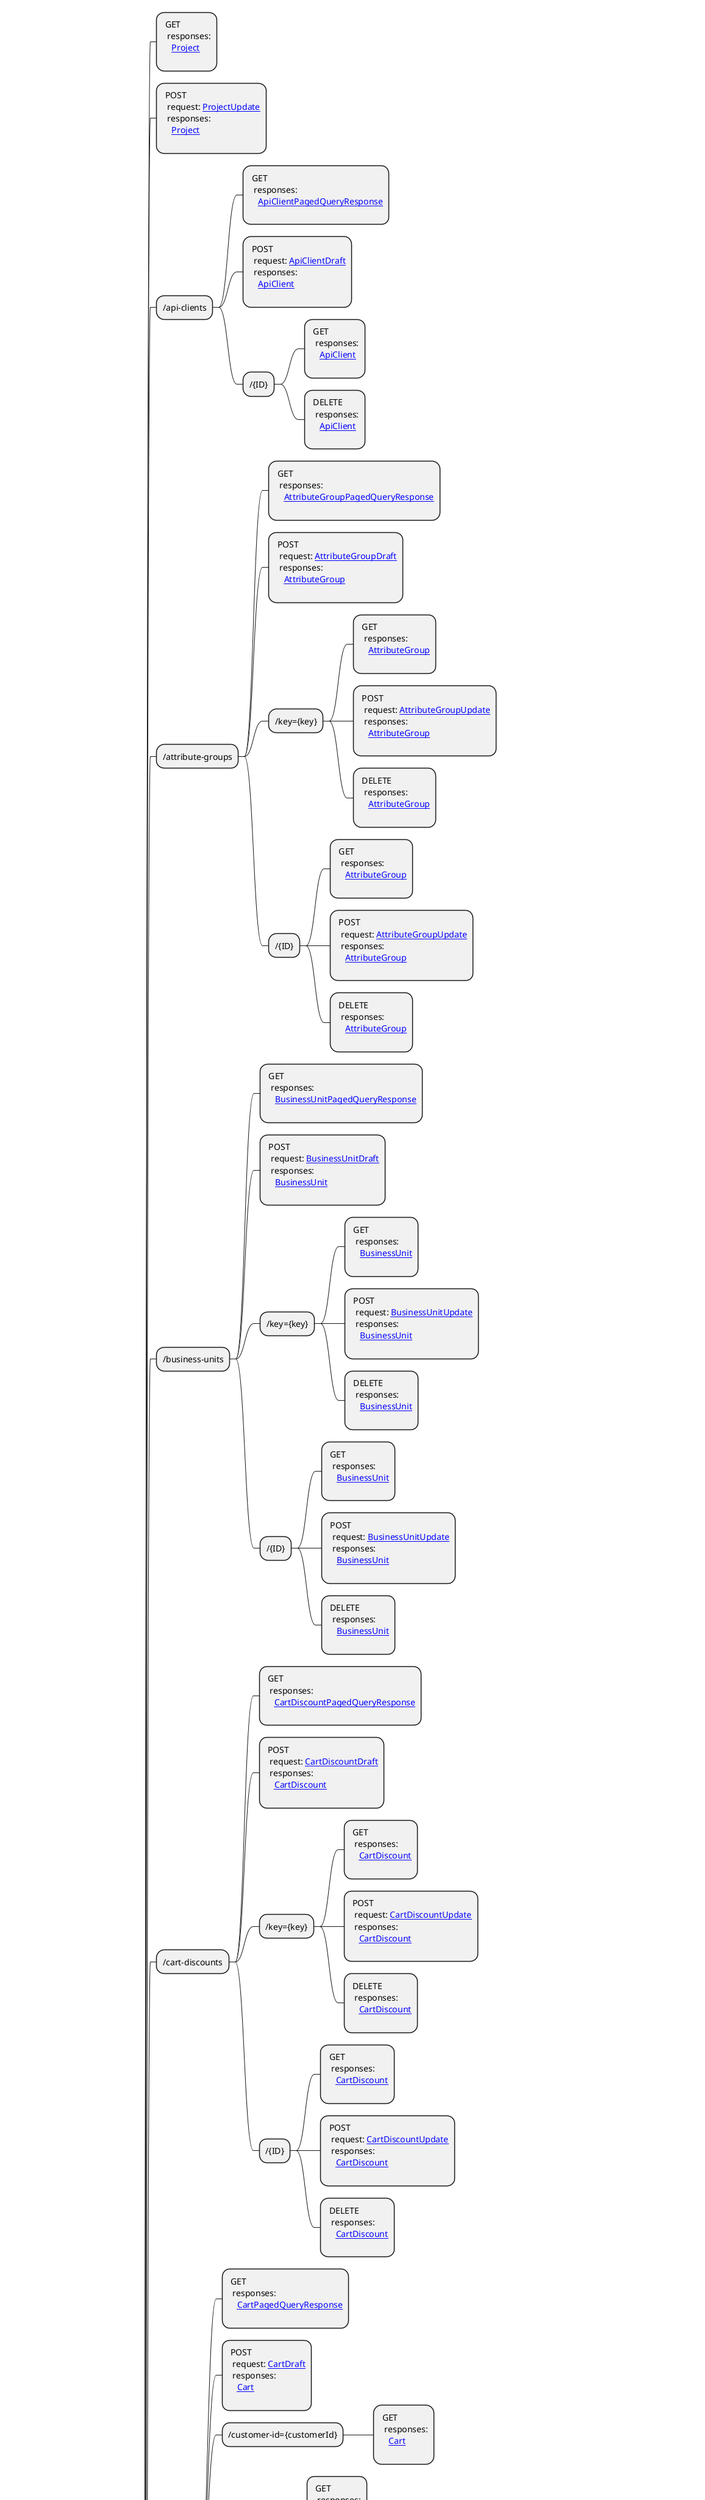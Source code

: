 @startmindmap

* Api
** /{projectKey}
***: GET
  responses:
    [[Project.svg Project]]
;
***: POST
  request: [[ProjectUpdate.svg ProjectUpdate]]
  responses:
    [[Project.svg Project]]
;
*** /api-clients
****: GET
  responses:
    [[ApiClientPagedQueryResponse.svg ApiClientPagedQueryResponse]]
;
****: POST
  request: [[ApiClientDraft.svg ApiClientDraft]]
  responses:
    [[ApiClient.svg ApiClient]]
;
**** /{ID}
*****: GET
  responses:
    [[ApiClient.svg ApiClient]]
;
*****: DELETE
  responses:
    [[ApiClient.svg ApiClient]]
;

*** /attribute-groups
****: GET
  responses:
    [[AttributeGroupPagedQueryResponse.svg AttributeGroupPagedQueryResponse]]
;
****: POST
  request: [[AttributeGroupDraft.svg AttributeGroupDraft]]
  responses:
    [[AttributeGroup.svg AttributeGroup]]
;
**** /key={key}
*****: GET
  responses:
    [[AttributeGroup.svg AttributeGroup]]
;
*****: POST
  request: [[AttributeGroupUpdate.svg AttributeGroupUpdate]]
  responses:
    [[AttributeGroup.svg AttributeGroup]]
;
*****: DELETE
  responses:
    [[AttributeGroup.svg AttributeGroup]]
;

**** /{ID}
*****: GET
  responses:
    [[AttributeGroup.svg AttributeGroup]]
;
*****: POST
  request: [[AttributeGroupUpdate.svg AttributeGroupUpdate]]
  responses:
    [[AttributeGroup.svg AttributeGroup]]
;
*****: DELETE
  responses:
    [[AttributeGroup.svg AttributeGroup]]
;

*** /business-units
****: GET
  responses:
    [[BusinessUnitPagedQueryResponse.svg BusinessUnitPagedQueryResponse]]
;
****: POST
  request: [[BusinessUnitDraft.svg BusinessUnitDraft]]
  responses:
    [[BusinessUnit.svg BusinessUnit]]
;
**** /key={key}
*****: GET
  responses:
    [[BusinessUnit.svg BusinessUnit]]
;
*****: POST
  request: [[BusinessUnitUpdate.svg BusinessUnitUpdate]]
  responses:
    [[BusinessUnit.svg BusinessUnit]]
;
*****: DELETE
  responses:
    [[BusinessUnit.svg BusinessUnit]]
;

**** /{ID}
*****: GET
  responses:
    [[BusinessUnit.svg BusinessUnit]]
;
*****: POST
  request: [[BusinessUnitUpdate.svg BusinessUnitUpdate]]
  responses:
    [[BusinessUnit.svg BusinessUnit]]
;
*****: DELETE
  responses:
    [[BusinessUnit.svg BusinessUnit]]
;

*** /cart-discounts
****: GET
  responses:
    [[CartDiscountPagedQueryResponse.svg CartDiscountPagedQueryResponse]]
;
****: POST
  request: [[CartDiscountDraft.svg CartDiscountDraft]]
  responses:
    [[CartDiscount.svg CartDiscount]]
;
**** /key={key}
*****: GET
  responses:
    [[CartDiscount.svg CartDiscount]]
;
*****: POST
  request: [[CartDiscountUpdate.svg CartDiscountUpdate]]
  responses:
    [[CartDiscount.svg CartDiscount]]
;
*****: DELETE
  responses:
    [[CartDiscount.svg CartDiscount]]
;

**** /{ID}
*****: GET
  responses:
    [[CartDiscount.svg CartDiscount]]
;
*****: POST
  request: [[CartDiscountUpdate.svg CartDiscountUpdate]]
  responses:
    [[CartDiscount.svg CartDiscount]]
;
*****: DELETE
  responses:
    [[CartDiscount.svg CartDiscount]]
;

*** /carts
****: GET
  responses:
    [[CartPagedQueryResponse.svg CartPagedQueryResponse]]
;
****: POST
  request: [[CartDraft.svg CartDraft]]
  responses:
    [[Cart.svg Cart]]
;
**** /customer-id={customerId}
*****: GET
  responses:
    [[Cart.svg Cart]]
;

**** /key={key}
*****: GET
  responses:
    [[Cart.svg Cart]]
;
*****: POST
  request: [[CartUpdate.svg CartUpdate]]
  responses:
    [[Cart.svg Cart]]
;
*****: DELETE
  responses:
    [[Cart.svg Cart]]
;

**** /replicate
*****: POST
  request: [[ReplicaCartDraft.svg ReplicaCartDraft]]
  responses:
    [[Cart.svg Cart]]
;

**** /{ID}
*****: GET
  responses:
    [[Cart.svg Cart]]
;
*****: POST
  request: [[CartUpdate.svg CartUpdate]]
  responses:
    [[Cart.svg Cart]]
;
*****: DELETE
  responses:
    [[Cart.svg Cart]]
;

*** /categories
****: GET
  responses:
    [[CategoryPagedQueryResponse.svg CategoryPagedQueryResponse]]
;
****: POST
  request: [[CategoryDraft.svg CategoryDraft]]
  responses:
    [[Category.svg Category]]
;
**** /key={key}
*****: GET
  responses:
    [[Category.svg Category]]
;
*****: POST
  request: [[CategoryUpdate.svg CategoryUpdate]]
  responses:
    [[Category.svg Category]]
;
*****: DELETE
  responses:
    [[Category.svg Category]]
;

**** /{ID}
*****: GET
  responses:
    [[Category.svg Category]]
;
*****: POST
  request: [[CategoryUpdate.svg CategoryUpdate]]
  responses:
    [[Category.svg Category]]
;
*****: DELETE
  responses:
    [[Category.svg Category]]
;

*** /channels
****: GET
  responses:
    [[ChannelPagedQueryResponse.svg ChannelPagedQueryResponse]]
;
****: POST
  request: [[ChannelDraft.svg ChannelDraft]]
  responses:
    [[Channel.svg Channel]]
;
**** /{ID}
*****: GET
  responses:
    [[Channel.svg Channel]]
;
*****: POST
  request: [[ChannelUpdate.svg ChannelUpdate]]
  responses:
    [[Channel.svg Channel]]
;
*****: DELETE
  responses:
    [[Channel.svg Channel]]
;

*** /custom-objects
****: GET
  responses:
    [[CustomObjectPagedQueryResponse.svg CustomObjectPagedQueryResponse]]
;
****: POST
  request: [[CustomObjectDraft.svg CustomObjectDraft]]
  responses:
    [[CustomObject.svg CustomObject]]
;
**** /{container}
*****: GET
  responses:
    [[CustomObjectPagedQueryResponse.svg CustomObjectPagedQueryResponse]]
;

**** /{container}/{key}
*****: GET
  responses:
    [[CustomObject.svg CustomObject]]
;
*****: DELETE
  responses:
    [[CustomObject.svg CustomObject]]
;

*** /customer-groups
****: GET
  responses:
    [[CustomerGroupPagedQueryResponse.svg CustomerGroupPagedQueryResponse]]
;
****: POST
  request: [[CustomerGroupDraft.svg CustomerGroupDraft]]
  responses:
    [[CustomerGroup.svg CustomerGroup]]
;
**** /key={key}
*****: GET
  responses:
    [[CustomerGroup.svg CustomerGroup]]
;
*****: POST
  request: [[CustomerGroupUpdate.svg CustomerGroupUpdate]]
  responses:
    [[CustomerGroup.svg CustomerGroup]]
;
*****: DELETE
  responses:
    [[CustomerGroup.svg CustomerGroup]]
;

**** /{ID}
*****: GET
  responses:
    [[CustomerGroup.svg CustomerGroup]]
;
*****: POST
  request: [[CustomerGroupUpdate.svg CustomerGroupUpdate]]
  responses:
    [[CustomerGroup.svg CustomerGroup]]
;
*****: DELETE
  responses:
    [[CustomerGroup.svg CustomerGroup]]
;

*** /customers
****: GET
  responses:
    [[CustomerPagedQueryResponse.svg CustomerPagedQueryResponse]]
;
****: POST
  request: [[CustomerDraft.svg CustomerDraft]]
  responses:
    [[CustomerSignInResult.svg CustomerSignInResult]]
;
**** /email-token
*****: POST
  request: [[CustomerCreateEmailToken.svg CustomerCreateEmailToken]]
  responses:
    [[CustomerToken.svg CustomerToken]]
;

**** /email-token={emailToken}
*****: GET
  responses:
    [[Customer.svg Customer]]
;

**** /email/confirm
*****: POST
  request: [[CustomerEmailVerify.svg CustomerEmailVerify]]
  responses:
    [[Customer.svg Customer]]
;

**** /key={key}
*****: GET
  responses:
    [[Customer.svg Customer]]
;
*****: POST
  request: [[CustomerUpdate.svg CustomerUpdate]]
  responses:
    [[Customer.svg Customer]]
;
*****: DELETE
  responses:
    [[Customer.svg Customer]]
;

**** /password
*****: POST
  request: [[CustomerChangePassword.svg CustomerChangePassword]]
  responses:
    [[Customer.svg Customer]]
;

**** /password-token
*****: POST
  request: [[CustomerCreatePasswordResetToken.svg CustomerCreatePasswordResetToken]]
  responses:
    [[CustomerToken.svg CustomerToken]]
;

**** /password-token={passwordToken}
*****: GET
  responses:
    [[Customer.svg Customer]]
;

**** /password/reset
*****: POST
  request: [[CustomerResetPassword.svg CustomerResetPassword]]
  responses:
    [[Customer.svg Customer]]
;

**** /{ID}
*****: GET
  responses:
    [[Customer.svg Customer]]
;
*****: POST
  request: [[CustomerUpdate.svg CustomerUpdate]]
  responses:
    [[Customer.svg Customer]]
;
*****: DELETE
  responses:
    [[Customer.svg Customer]]
;

*** /discount-codes
****: GET
  responses:
    [[DiscountCodePagedQueryResponse.svg DiscountCodePagedQueryResponse]]
;
****: POST
  request: [[DiscountCodeDraft.svg DiscountCodeDraft]]
  responses:
    [[DiscountCode.svg DiscountCode]]
;
**** /{ID}
*****: GET
  responses:
    [[DiscountCode.svg DiscountCode]]
;
*****: POST
  request: [[DiscountCodeUpdate.svg DiscountCodeUpdate]]
  responses:
    [[DiscountCode.svg DiscountCode]]
;
*****: DELETE
  responses:
    [[DiscountCode.svg DiscountCode]]
;

*** /extensions
****: GET
  responses:
    [[ExtensionPagedQueryResponse.svg ExtensionPagedQueryResponse]]
;
****: POST
  request: [[ExtensionDraft.svg ExtensionDraft]]
  responses:
    [[Extension.svg Extension]]
;
**** /key={key}
*****: GET
  responses:
    [[Extension.svg Extension]]
;
*****: POST
  request: [[ExtensionUpdate.svg ExtensionUpdate]]
  responses:
    [[Extension.svg Extension]]
;
*****: DELETE
  responses:
    [[Extension.svg Extension]]
;

**** /{ID}
*****: GET
  responses:
    [[Extension.svg Extension]]
;
*****: POST
  request: [[ExtensionUpdate.svg ExtensionUpdate]]
  responses:
    [[Extension.svg Extension]]
;
*****: DELETE
  responses:
    [[Extension.svg Extension]]
;

*** /graphql
****: POST
  request: [[GraphQLRequest.svg GraphQLRequest]]
  responses:
    [[GraphQLResponse.svg GraphQLResponse]]
;

*** /in-business-unit/key={businessUnitKey}

**** /me

***** /customers
******: POST
  request: [[MyBusinessUnitAssociateDraft.svg MyBusinessUnitAssociateDraft]]
  responses:
    [[CustomerSignInResult.svg CustomerSignInResult]]
;

*** /in-store/key={storeKey}

**** /carts
*****: GET
  responses:
    [[CartPagedQueryResponse.svg CartPagedQueryResponse]]
;
*****: POST
  request: [[CartDraft.svg CartDraft]]
  responses:
    [[Cart.svg Cart]]
;
***** /customer-id={customerId}
******: GET
  responses:
    [[Cart.svg Cart]]
;

***** /key={key}
******: GET
  responses:
    [[Cart.svg Cart]]
;
******: POST
  request: [[CartUpdate.svg CartUpdate]]
  responses:
    [[Cart.svg Cart]]
;
******: DELETE
  responses:
    [[Cart.svg Cart]]
;

***** /replicate
******: POST
  request: [[ReplicaCartDraft.svg ReplicaCartDraft]]
  responses:
    [[Cart.svg Cart]]
;

***** /{ID}
******: GET
  responses:
    [[Cart.svg Cart]]
;
******: POST
  request: [[CartUpdate.svg CartUpdate]]
  responses:
    [[Cart.svg Cart]]
;
******: DELETE
  responses:
    [[Cart.svg Cart]]
;

**** /customers
*****: GET
  responses:
    [[CustomerPagedQueryResponse.svg CustomerPagedQueryResponse]]
;
*****: POST
  request: [[CustomerDraft.svg CustomerDraft]]
  responses:
    [[CustomerSignInResult.svg CustomerSignInResult]]
;
***** /email-token
******: POST
  request: [[CustomerCreateEmailToken.svg CustomerCreateEmailToken]]
  responses:
    [[CustomerToken.svg CustomerToken]]
;

***** /email-token={emailToken}
******: GET
  responses:
    [[Customer.svg Customer]]
;

***** /email/confirm
******: POST
  request: [[CustomerEmailVerify.svg CustomerEmailVerify]]
  responses:
    [[Customer.svg Customer]]
;

***** /key={key}
******: GET
  responses:
    [[Customer.svg Customer]]
;
******: POST
  request: [[CustomerUpdate.svg CustomerUpdate]]
  responses:
    [[Customer.svg Customer]]
;
******: DELETE
  responses:
    [[Customer.svg Customer]]
;

***** /password
******: POST
  request: [[CustomerChangePassword.svg CustomerChangePassword]]
  responses:
    [[Customer.svg Customer]]
;

***** /password-token
******: POST
  request: [[CustomerCreatePasswordResetToken.svg CustomerCreatePasswordResetToken]]
  responses:
    [[CustomerToken.svg CustomerToken]]
;

***** /password-token={passwordToken}
******: GET
  responses:
    [[Customer.svg Customer]]
;

***** /password/reset
******: POST
  request: [[CustomerResetPassword.svg CustomerResetPassword]]
  responses:
    [[Customer.svg Customer]]
;

***** /{ID}
******: GET
  responses:
    [[Customer.svg Customer]]
;
******: POST
  request: [[CustomerUpdate.svg CustomerUpdate]]
  responses:
    [[Customer.svg Customer]]
;
******: DELETE
  responses:
    [[Customer.svg Customer]]
;

**** /login
*****: POST
  request: [[CustomerSignin.svg CustomerSignin]]
  responses:
    [[CustomerSignInResult.svg CustomerSignInResult]]
;

**** /me
*****: GET
  responses:
    [[Customer.svg Customer]]
;
*****: POST
  request: [[MyCustomerUpdate.svg MyCustomerUpdate]]
  responses:
    [[Customer.svg Customer]]
;
*****: DELETE
  responses:
    [[Customer.svg Customer]]
;
***** /active-cart
******: GET
  responses:
    [[Cart.svg Cart]]
;

***** /carts
******: GET
  responses:
    [[CartPagedQueryResponse.svg CartPagedQueryResponse]]
;
******: POST
  request: [[MyCartDraft.svg MyCartDraft]]
  responses:
    [[Cart.svg Cart]]
;
****** /{ID}
*******: GET
  responses:
    [[Cart.svg Cart]]
;
*******: POST
  request: [[MyCartUpdate.svg MyCartUpdate]]
  responses:
    [[Cart.svg Cart]]
;
*******: DELETE
  responses:
    [[Cart.svg Cart]]
;

***** /email/confirm
******: POST
  request: [[MyCustomerEmailVerify.svg MyCustomerEmailVerify]]
  responses:
    [[Customer.svg Customer]]
;

***** /login
******: POST
  request: [[MyCustomerSignin.svg MyCustomerSignin]]
  responses:
    [[CustomerSignInResult.svg CustomerSignInResult]]
;

***** /orders
******: GET
  responses:
    [[OrderPagedQueryResponse.svg OrderPagedQueryResponse]]
;
******: POST
  request: [[MyOrderFromCartDraft.svg MyOrderFromCartDraft]]
  responses:
    [[Order.svg Order]]
;
****** /{ID}
*******: GET
  responses:
    [[Order.svg Order]]
;

***** /password
******: POST
  request: [[MyCustomerChangePassword.svg MyCustomerChangePassword]]
  responses:
    [[Customer.svg Customer]]
;
****** /reset
*******: POST
  request: [[MyCustomerResetPassword.svg MyCustomerResetPassword]]
  responses:
    [[Customer.svg Customer]]
;

***** /shopping-lists
******: GET
  responses:
    [[ShoppingListPagedQueryResponse.svg ShoppingListPagedQueryResponse]]
;
******: POST
  request: [[MyShoppingListDraft.svg MyShoppingListDraft]]
  responses:
    [[ShoppingList.svg ShoppingList]]
;
****** /key={key}
*******: GET
  responses:
    [[ShoppingList.svg ShoppingList]]
;
*******: POST
  request: [[MyShoppingListUpdate.svg MyShoppingListUpdate]]
  responses:
    [[ShoppingList.svg ShoppingList]]
;
*******: DELETE
  responses:
    [[ShoppingList.svg ShoppingList]]
;

****** /{ID}
*******: GET
  responses:
    [[ShoppingList.svg ShoppingList]]
;
*******: POST
  request: [[MyShoppingListUpdate.svg MyShoppingListUpdate]]
  responses:
    [[ShoppingList.svg ShoppingList]]
;
*******: DELETE
  responses:
    [[ShoppingList.svg ShoppingList]]
;

***** /signup
******: POST
  request: [[MyCustomerDraft.svg MyCustomerDraft]]
  responses:
    [[CustomerSignInResult.svg CustomerSignInResult]]
;

**** /orders
*****: GET
  responses:
    [[OrderPagedQueryResponse.svg OrderPagedQueryResponse]]
;
*****: POST
  request: [[OrderFromCartDraft.svg OrderFromCartDraft]]
  responses:
    [[Order.svg Order]]
;
***** /order-number={orderNumber}
******: GET
  responses:
    [[Order.svg Order]]
;
******: POST
  request: [[OrderUpdate.svg OrderUpdate]]
  responses:
    [[Order.svg Order]]
;
******: DELETE
  responses:
    [[Order.svg Order]]
;

***** /{ID}
******: GET
  responses:
    [[Order.svg Order]]
;
******: POST
  request: [[OrderUpdate.svg OrderUpdate]]
  responses:
    [[Order.svg Order]]
;
******: DELETE
  responses:
    [[Order.svg Order]]
;

**** /product-projections

***** /key={key}
******: GET
  responses:
    [[ProductProjection.svg ProductProjection]]
;

***** /{ID}
******: GET
  responses:
    [[ProductProjection.svg ProductProjection]]
;

**** /product-selection-assignments
*****: GET
  responses:
    [[ProductsInStorePagedQueryResponse.svg ProductsInStorePagedQueryResponse]]
;

**** /shipping-methods

***** /matching-cart
******: GET
  responses:
    [[ShippingMethodPagedQueryResponse.svg ShippingMethodPagedQueryResponse]]
;

**** /shopping-lists
*****: GET
  responses:
    [[ShoppingListPagedQueryResponse.svg ShoppingListPagedQueryResponse]]
;
*****: POST
  request: [[ShoppingListDraft.svg ShoppingListDraft]]
  responses:
    [[ShoppingList.svg ShoppingList]]
;
***** /key={key}
******: GET
  responses:
    [[ShoppingList.svg ShoppingList]]
;
******: POST
  request: [[ShoppingListUpdate.svg ShoppingListUpdate]]
  responses:
    [[ShoppingList.svg ShoppingList]]
;
******: DELETE
  responses:
    [[ShoppingList.svg ShoppingList]]
;

***** /{ID}
******: GET
  responses:
    [[ShoppingList.svg ShoppingList]]
;
******: POST
  request: [[ShoppingListUpdate.svg ShoppingListUpdate]]
  responses:
    [[ShoppingList.svg ShoppingList]]
;
******: DELETE
  responses:
    [[ShoppingList.svg ShoppingList]]
;

*** /inventory
****: GET
  responses:
    [[InventoryPagedQueryResponse.svg InventoryPagedQueryResponse]]
;
****: POST
  request: [[InventoryEntryDraft.svg InventoryEntryDraft]]
  responses:
    [[InventoryEntry.svg InventoryEntry]]
;
**** /key={key}
*****: GET
  responses:
    [[InventoryEntry.svg InventoryEntry]]
;
*****: POST
  request: [[InventoryEntryUpdate.svg InventoryEntryUpdate]]
  responses:
    [[InventoryEntry.svg InventoryEntry]]
;
*****: DELETE
  responses:
    [[InventoryEntry.svg InventoryEntry]]
;

**** /{ID}
*****: GET
  responses:
    [[InventoryEntry.svg InventoryEntry]]
;
*****: POST
  request: [[InventoryEntryUpdate.svg InventoryEntryUpdate]]
  responses:
    [[InventoryEntry.svg InventoryEntry]]
;
*****: DELETE
  responses:
    [[InventoryEntry.svg InventoryEntry]]
;

*** /login
****: POST
  request: [[CustomerSignin.svg CustomerSignin]]
  responses:
    [[CustomerSignInResult.svg CustomerSignInResult]]
;

*** /me
****: GET
  responses:
    [[Customer.svg Customer]]
;
****: POST
  request: [[MyCustomerUpdate.svg MyCustomerUpdate]]
  responses:
    [[Customer.svg Customer]]
;
****: DELETE
  responses:
    [[Customer.svg Customer]]
;
**** /active-cart
*****: GET
  responses:
    [[Cart.svg Cart]]
;

**** /business-units
*****: GET
  responses:
    [[BusinessUnitPagedQueryResponse.svg BusinessUnitPagedQueryResponse]]
;
*****: POST
  request: [[MyBusinessUnitDraft.svg MyBusinessUnitDraft]]
  responses:
    [[BusinessUnit.svg BusinessUnit]]
;
***** /key={key}
******: GET
  responses:
    [[BusinessUnit.svg BusinessUnit]]
;
******: POST
  request: [[MyBusinessUnitUpdate.svg MyBusinessUnitUpdate]]
  responses:
    [[BusinessUnit.svg BusinessUnit]]
;
******: DELETE
  responses:
    [[BusinessUnit.svg BusinessUnit]]
;

***** /{ID}
******: GET
  responses:
    [[BusinessUnit.svg BusinessUnit]]
;
******: POST
  request: [[MyBusinessUnitUpdate.svg MyBusinessUnitUpdate]]
  responses:
    [[BusinessUnit.svg BusinessUnit]]
;
******: DELETE
  responses:
    [[BusinessUnit.svg BusinessUnit]]
;

**** /carts
*****: GET
  responses:
    [[CartPagedQueryResponse.svg CartPagedQueryResponse]]
;
*****: POST
  request: [[MyCartDraft.svg MyCartDraft]]
  responses:
    [[Cart.svg Cart]]
;
***** /key={key}
******: GET
  responses:
    [[Cart.svg Cart]]
;
******: POST
  request: [[MyCartUpdate.svg MyCartUpdate]]
  responses:
    [[Cart.svg Cart]]
;
******: DELETE
  responses:
    [[Cart.svg Cart]]
;

***** /replicate
******: POST
  request: [[ReplicaMyCartDraft.svg ReplicaMyCartDraft]]
  responses:
    [[Cart.svg Cart]]
;

***** /{ID}
******: GET
  responses:
    [[Cart.svg Cart]]
;
******: POST
  request: [[MyCartUpdate.svg MyCartUpdate]]
  responses:
    [[Cart.svg Cart]]
;
******: DELETE
  responses:
    [[Cart.svg Cart]]
;

**** /email/confirm
*****: POST
  request: [[MyCustomerEmailVerify.svg MyCustomerEmailVerify]]
  responses:
    [[Customer.svg Customer]]
;

**** /login
*****: POST
  request: [[MyCustomerSignin.svg MyCustomerSignin]]
  responses:
    [[CustomerSignInResult.svg CustomerSignInResult]]
;

**** /orders
*****: GET
  responses:
    [[OrderPagedQueryResponse.svg OrderPagedQueryResponse]]
;
*****: POST
  request: [[MyOrderFromCartDraft.svg MyOrderFromCartDraft]]
  responses:
    [[Order.svg Order]]
;
***** /quotes
******: POST
  request: [[MyOrderFromQuoteDraft.svg MyOrderFromQuoteDraft]]
  responses:
    [[Order.svg Order]]
;

***** /{ID}
******: GET
  responses:
    [[Order.svg Order]]
;

**** /password
*****: POST
  request: [[MyCustomerChangePassword.svg MyCustomerChangePassword]]
  responses:
    [[Customer.svg Customer]]
;
***** /reset
******: POST
  request: [[MyCustomerResetPassword.svg MyCustomerResetPassword]]
  responses:
    [[Customer.svg Customer]]
;

**** /payments
*****: GET
  responses:
    [[MyPaymentPagedQueryResponse.svg MyPaymentPagedQueryResponse]]
;
*****: POST
  request: [[MyPaymentDraft.svg MyPaymentDraft]]
  responses:
    [[MyPayment.svg MyPayment]]
;
***** /key={key}
******: GET
  responses:
    [[MyPayment.svg MyPayment]]
;
******: POST
  request: [[MyPaymentUpdate.svg MyPaymentUpdate]]
  responses:
    [[MyPayment.svg MyPayment]]
;
******: DELETE
  responses:
    [[MyPayment.svg MyPayment]]
;

***** /{ID}
******: GET
  responses:
    [[MyPayment.svg MyPayment]]
;
******: POST
  request: [[MyPaymentUpdate.svg MyPaymentUpdate]]
  responses:
    [[MyPayment.svg MyPayment]]
;
******: DELETE
  responses:
    [[MyPayment.svg MyPayment]]
;

**** /quote-requests
*****: GET
  responses:
    [[QuoteRequestPagedQueryResponse.svg QuoteRequestPagedQueryResponse]]
;
*****: POST
  request: [[MyQuoteRequestDraft.svg MyQuoteRequestDraft]]
  responses:
    [[QuoteRequest.svg QuoteRequest]]
;
***** /key={key}
******: POST
  request: [[MyQuoteRequestUpdate.svg MyQuoteRequestUpdate]]
  responses:
    [[QuoteRequest.svg QuoteRequest]]
;
******: DELETE
  responses:
    [[QuoteRequest.svg QuoteRequest]]
;
******: GET
  responses:
    [[QuoteRequest.svg QuoteRequest]]
;

***** /{ID}
******: POST
  request: [[MyQuoteRequestUpdate.svg MyQuoteRequestUpdate]]
  responses:
    [[QuoteRequest.svg QuoteRequest]]
;
******: DELETE
  responses:
    [[QuoteRequest.svg QuoteRequest]]
;
******: GET
  responses:
    [[QuoteRequest.svg QuoteRequest]]
;

**** /quotes
*****: GET
  responses:
    [[QuotePagedQueryResponse.svg QuotePagedQueryResponse]]
;
***** /key={key}
******: GET
  responses:
    [[Quote.svg Quote]]
;
******: POST
  request: [[MyQuoteUpdate.svg MyQuoteUpdate]]
  responses:
    [[Quote.svg Quote]]
;

***** /{ID}
******: GET
  responses:
    [[Quote.svg Quote]]
;
******: POST
  request: [[MyQuoteUpdate.svg MyQuoteUpdate]]
  responses:
    [[Quote.svg Quote]]
;

**** /shopping-lists
*****: GET
  responses:
    [[ShoppingListPagedQueryResponse.svg ShoppingListPagedQueryResponse]]
;
*****: POST
  request: [[MyShoppingListDraft.svg MyShoppingListDraft]]
  responses:
    [[ShoppingList.svg ShoppingList]]
;
***** /key={key}
******: GET
  responses:
    [[ShoppingList.svg ShoppingList]]
;
******: POST
  request: [[MyShoppingListUpdate.svg MyShoppingListUpdate]]
  responses:
    [[ShoppingList.svg ShoppingList]]
;
******: DELETE
  responses:
    [[ShoppingList.svg ShoppingList]]
;

***** /{ID}
******: GET
  responses:
    [[ShoppingList.svg ShoppingList]]
;
******: POST
  request: [[MyShoppingListUpdate.svg MyShoppingListUpdate]]
  responses:
    [[ShoppingList.svg ShoppingList]]
;
******: DELETE
  responses:
    [[ShoppingList.svg ShoppingList]]
;

**** /signup
*****: POST
  request: [[MyCustomerDraft.svg MyCustomerDraft]]
  responses:
    [[CustomerSignInResult.svg CustomerSignInResult]]
;

*** /messages
****: GET
  responses:
    [[MessagePagedQueryResponse.svg MessagePagedQueryResponse]]
;
**** /{ID}
*****: GET
  responses:
    [[Message.svg Message]]
;

*** /orders
****: GET
  responses:
    [[OrderPagedQueryResponse.svg OrderPagedQueryResponse]]
;
****: POST
  request: [[OrderFromCartDraft.svg OrderFromCartDraft]]
  responses:
    [[Order.svg Order]]
;
**** /edits
*****: GET
  responses:
    [[OrderEditPagedQueryResponse.svg OrderEditPagedQueryResponse]]
;
*****: POST
  request: [[OrderEditDraft.svg OrderEditDraft]]
  responses:
    [[OrderEdit.svg OrderEdit]]
;
***** /key={key}
******: GET
  responses:
    [[OrderEdit.svg OrderEdit]]
;
******: POST
  request: [[OrderEditUpdate.svg OrderEditUpdate]]
  responses:
    [[OrderEdit.svg OrderEdit]]
;
******: DELETE
  responses:
    [[OrderEdit.svg OrderEdit]]
;

***** /{ID}
******: GET
  responses:
    [[OrderEdit.svg OrderEdit]]
;
******: POST
  request: [[OrderEditUpdate.svg OrderEditUpdate]]
  responses:
    [[OrderEdit.svg OrderEdit]]
;
******: DELETE
  responses:
    [[OrderEdit.svg OrderEdit]]
;
****** /apply
*******: POST
  request: [[OrderEditApply.svg OrderEditApply]]
  responses:
    [[OrderEdit.svg OrderEdit]]
;

**** /import
*****: POST
  request: [[OrderImportDraft.svg OrderImportDraft]]
  responses:
    [[Order.svg Order]]
;

**** /order-number={orderNumber}
*****: GET
  responses:
    [[Order.svg Order]]
;
*****: POST
  request: [[OrderUpdate.svg OrderUpdate]]
  responses:
    [[Order.svg Order]]
;
*****: DELETE
  responses:
    [[Order.svg Order]]
;

**** /quotes
*****: POST
  request: [[OrderFromQuoteDraft.svg OrderFromQuoteDraft]]
  responses:
    [[Order.svg Order]]
;

**** /search
*****: POST
  request: [[OrderSearchRequest.svg OrderSearchRequest]]
  responses:
    [[OrderPagedSearchResponse.svg OrderPagedSearchResponse]]
;
*****: HEAD
  responses:
    
;

**** /{ID}
*****: GET
  responses:
    [[Order.svg Order]]
;
*****: POST
  request: [[OrderUpdate.svg OrderUpdate]]
  responses:
    [[Order.svg Order]]
;
*****: DELETE
  responses:
    [[Order.svg Order]]
;

*** /payments
****: GET
  responses:
    [[PaymentPagedQueryResponse.svg PaymentPagedQueryResponse]]
;
****: POST
  request: [[PaymentDraft.svg PaymentDraft]]
  responses:
    [[Payment.svg Payment]]
;
**** /key={key}
*****: GET
  responses:
    [[Payment.svg Payment]]
;
*****: POST
  request: [[PaymentUpdate.svg PaymentUpdate]]
  responses:
    [[Payment.svg Payment]]
;
*****: DELETE
  responses:
    [[Payment.svg Payment]]
;

**** /{ID}
*****: GET
  responses:
    [[Payment.svg Payment]]
;
*****: POST
  request: [[PaymentUpdate.svg PaymentUpdate]]
  responses:
    [[Payment.svg Payment]]
;
*****: DELETE
  responses:
    [[Payment.svg Payment]]
;

*** /product-discounts
****: GET
  responses:
    [[ProductDiscountPagedQueryResponse.svg ProductDiscountPagedQueryResponse]]
;
****: POST
  request: [[ProductDiscountDraft.svg ProductDiscountDraft]]
  responses:
    [[ProductDiscount.svg ProductDiscount]]
;
**** /key={key}
*****: GET
  responses:
    [[ProductDiscount.svg ProductDiscount]]
;
*****: POST
  request: [[ProductDiscountUpdate.svg ProductDiscountUpdate]]
  responses:
    [[ProductDiscount.svg ProductDiscount]]
;
*****: DELETE
  responses:
    [[ProductDiscount.svg ProductDiscount]]
;

**** /matching
*****: POST
  request: [[ProductDiscountMatchQuery.svg ProductDiscountMatchQuery]]
  responses:
    [[ProductDiscount.svg ProductDiscount]]
;

**** /{ID}
*****: GET
  responses:
    [[ProductDiscount.svg ProductDiscount]]
;
*****: POST
  request: [[ProductDiscountUpdate.svg ProductDiscountUpdate]]
  responses:
    [[ProductDiscount.svg ProductDiscount]]
;
*****: DELETE
  responses:
    [[ProductDiscount.svg ProductDiscount]]
;

*** /product-projections
****: GET
  responses:
    [[ProductProjectionPagedQueryResponse.svg ProductProjectionPagedQueryResponse]]
;
**** /key={key}
*****: GET
  responses:
    [[ProductProjection.svg ProductProjection]]
;

**** /search
*****: POST
  request: String
  responses:
    [[ProductProjectionPagedSearchResponse.svg ProductProjectionPagedSearchResponse]]
;
*****: GET
  responses:
    [[ProductProjectionPagedSearchResponse.svg ProductProjectionPagedSearchResponse]]
;

**** /suggest
*****: GET
  responses:
    [[SuggestionResult.svg SuggestionResult]]
;

**** /{ID}
*****: GET
  responses:
    [[ProductProjection.svg ProductProjection]]
;

*** /product-selections
****: GET
  responses:
    [[ProductSelectionPagedQueryResponse.svg ProductSelectionPagedQueryResponse]]
;
****: POST
  request: [[ProductSelectionDraft.svg ProductSelectionDraft]]
  responses:
    [[ProductSelection.svg ProductSelection]]
;
**** /key={key}
*****: GET
  responses:
    [[ProductSelection.svg ProductSelection]]
;
*****: POST
  request: [[ProductSelectionUpdate.svg ProductSelectionUpdate]]
  responses:
    [[ProductSelection.svg ProductSelection]]
;
*****: DELETE
  responses:
    [[ProductSelection.svg ProductSelection]]
;
***** /products
******: GET
  responses:
    [[ProductSelectionProductPagedQueryResponse.svg ProductSelectionProductPagedQueryResponse]]
;

**** /{ID}
*****: GET
  responses:
    [[ProductSelection.svg ProductSelection]]
;
*****: POST
  request: [[ProductSelectionUpdate.svg ProductSelectionUpdate]]
  responses:
    [[ProductSelection.svg ProductSelection]]
;
*****: DELETE
  responses:
    [[ProductSelection.svg ProductSelection]]
;
***** /products
******: GET
  responses:
    [[ProductSelectionProductPagedQueryResponse.svg ProductSelectionProductPagedQueryResponse]]
;

*** /product-types
****: GET
  responses:
    [[ProductTypePagedQueryResponse.svg ProductTypePagedQueryResponse]]
;
****: HEAD
  responses:
    
;
****: POST
  request: [[ProductTypeDraft.svg ProductTypeDraft]]
  responses:
    [[ProductType.svg ProductType]]
;
**** /key={key}
*****: GET
  responses:
    [[ProductType.svg ProductType]]
;
*****: HEAD
  responses:
    
;
*****: POST
  request: [[ProductTypeUpdate.svg ProductTypeUpdate]]
  responses:
    [[ProductType.svg ProductType]]
;
*****: DELETE
  responses:
    [[ProductType.svg ProductType]]
;

**** /{ID}
*****: GET
  responses:
    [[ProductType.svg ProductType]]
;
*****: HEAD
  responses:
    
;
*****: POST
  request: [[ProductTypeUpdate.svg ProductTypeUpdate]]
  responses:
    [[ProductType.svg ProductType]]
;
*****: DELETE
  responses:
    [[ProductType.svg ProductType]]
;

*** /products
****: GET
  responses:
    [[ProductPagedQueryResponse.svg ProductPagedQueryResponse]]
;
****: HEAD
  responses:
    
;
****: POST
  request: [[ProductDraft.svg ProductDraft]]
  responses:
    [[Product.svg Product]]
;
**** /key={key}
*****: GET
  responses:
    [[Product.svg Product]]
;
*****: HEAD
  responses:
    
;
*****: POST
  request: [[ProductUpdate.svg ProductUpdate]]
  responses:
    [[Product.svg Product]]
;
*****: DELETE
  responses:
    [[Product.svg Product]]
;
***** /product-selections
******: GET
  responses:
    [[AssignedProductSelectionPagedQueryResponse.svg AssignedProductSelectionPagedQueryResponse]]
;

**** /{ID}
*****: GET
  responses:
    [[Product.svg Product]]
;
*****: HEAD
  responses:
    
;
*****: POST
  request: [[ProductUpdate.svg ProductUpdate]]
  responses:
    [[Product.svg Product]]
;
*****: DELETE
  responses:
    [[Product.svg Product]]
;
***** /images
******: POST
  request: [[File.svg File]]
  responses:
    [[Product.svg Product]]
;

***** /product-selections
******: GET
  responses:
    [[AssignedProductSelectionPagedQueryResponse.svg AssignedProductSelectionPagedQueryResponse]]
;

*** /quote-requests
****: GET
  responses:
    [[QuoteRequestPagedQueryResponse.svg QuoteRequestPagedQueryResponse]]
;
****: POST
  request: [[QuoteRequestDraft.svg QuoteRequestDraft]]
  responses:
    [[QuoteRequest.svg QuoteRequest]]
;
**** /key={key}
*****: GET
  responses:
    [[QuoteRequest.svg QuoteRequest]]
;
*****: POST
  request: [[QuoteRequestUpdate.svg QuoteRequestUpdate]]
  responses:
    [[QuoteRequest.svg QuoteRequest]]
;
*****: DELETE
  responses:
    [[QuoteRequest.svg QuoteRequest]]
;

**** /{ID}
*****: GET
  responses:
    [[QuoteRequest.svg QuoteRequest]]
;
*****: POST
  request: [[QuoteRequestUpdate.svg QuoteRequestUpdate]]
  responses:
    [[QuoteRequest.svg QuoteRequest]]
;
*****: DELETE
  responses:
    [[QuoteRequest.svg QuoteRequest]]
;

*** /quotes
****: GET
  responses:
    [[QuotePagedQueryResponse.svg QuotePagedQueryResponse]]
;
****: POST
  request: [[QuoteDraft.svg QuoteDraft]]
  responses:
    [[Quote.svg Quote]]
;
**** /key={key}
*****: GET
  responses:
    [[Quote.svg Quote]]
;
*****: POST
  request: [[QuoteUpdate.svg QuoteUpdate]]
  responses:
    [[Quote.svg Quote]]
;
*****: DELETE
  responses:
    [[Quote.svg Quote]]
;

**** /{ID}
*****: GET
  responses:
    [[Quote.svg Quote]]
;
*****: POST
  request: [[QuoteUpdate.svg QuoteUpdate]]
  responses:
    [[Quote.svg Quote]]
;
*****: DELETE
  responses:
    [[Quote.svg Quote]]
;

*** /reviews
****: GET
  responses:
    [[ReviewPagedQueryResponse.svg ReviewPagedQueryResponse]]
;
****: POST
  request: [[ReviewDraft.svg ReviewDraft]]
  responses:
    [[Review.svg Review]]
;
**** /key={key}
*****: GET
  responses:
    [[Review.svg Review]]
;
*****: POST
  request: [[ReviewUpdate.svg ReviewUpdate]]
  responses:
    [[Review.svg Review]]
;
*****: DELETE
  responses:
    [[Review.svg Review]]
;

**** /{ID}
*****: GET
  responses:
    [[Review.svg Review]]
;
*****: POST
  request: [[ReviewUpdate.svg ReviewUpdate]]
  responses:
    [[Review.svg Review]]
;
*****: DELETE
  responses:
    [[Review.svg Review]]
;

*** /shipping-methods
****: GET
  responses:
    [[ShippingMethodPagedQueryResponse.svg ShippingMethodPagedQueryResponse]]
;
****: POST
  request: [[ShippingMethodDraft.svg ShippingMethodDraft]]
  responses:
    [[ShippingMethod.svg ShippingMethod]]
;
**** /key={key}
*****: GET
  responses:
    [[ShippingMethod.svg ShippingMethod]]
;
*****: POST
  request: [[ShippingMethodUpdate.svg ShippingMethodUpdate]]
  responses:
    [[ShippingMethod.svg ShippingMethod]]
;
*****: DELETE
  responses:
    [[ShippingMethod.svg ShippingMethod]]
;

**** /matching-cart
*****: GET
  responses:
    [[ShippingMethodPagedQueryResponse.svg ShippingMethodPagedQueryResponse]]
;

**** /matching-cart-location
*****: GET
  responses:
    [[ShippingMethodPagedQueryResponse.svg ShippingMethodPagedQueryResponse]]
;

**** /matching-location
*****: GET
  responses:
    [[ShippingMethodPagedQueryResponse.svg ShippingMethodPagedQueryResponse]]
;

**** /matching-orderedit
*****: GET
  responses:
    [[ShippingMethodPagedQueryResponse.svg ShippingMethodPagedQueryResponse]]
;

**** /{ID}
*****: GET
  responses:
    [[ShippingMethod.svg ShippingMethod]]
;
*****: POST
  request: [[ShippingMethodUpdate.svg ShippingMethodUpdate]]
  responses:
    [[ShippingMethod.svg ShippingMethod]]
;
*****: DELETE
  responses:
    [[ShippingMethod.svg ShippingMethod]]
;

*** /shopping-lists
****: GET
  responses:
    [[ShoppingListPagedQueryResponse.svg ShoppingListPagedQueryResponse]]
;
****: POST
  request: [[ShoppingListDraft.svg ShoppingListDraft]]
  responses:
    [[ShoppingList.svg ShoppingList]]
;
**** /key={key}
*****: GET
  responses:
    [[ShoppingList.svg ShoppingList]]
;
*****: POST
  request: [[ShoppingListUpdate.svg ShoppingListUpdate]]
  responses:
    [[ShoppingList.svg ShoppingList]]
;
*****: DELETE
  responses:
    [[ShoppingList.svg ShoppingList]]
;

**** /{ID}
*****: GET
  responses:
    [[ShoppingList.svg ShoppingList]]
;
*****: POST
  request: [[ShoppingListUpdate.svg ShoppingListUpdate]]
  responses:
    [[ShoppingList.svg ShoppingList]]
;
*****: DELETE
  responses:
    [[ShoppingList.svg ShoppingList]]
;

*** /staged-quotes
****: GET
  responses:
    [[StagedQuotePagedQueryResponse.svg StagedQuotePagedQueryResponse]]
;
****: POST
  request: [[StagedQuoteDraft.svg StagedQuoteDraft]]
  responses:
    [[StagedQuote.svg StagedQuote]]
;
**** /key={key}
*****: GET
  responses:
    [[StagedQuote.svg StagedQuote]]
;
*****: POST
  request: [[StagedQuoteUpdate.svg StagedQuoteUpdate]]
  responses:
    [[StagedQuote.svg StagedQuote]]
;
*****: DELETE
  responses:
    [[StagedQuote.svg StagedQuote]]
;

**** /{ID}
*****: GET
  responses:
    [[StagedQuote.svg StagedQuote]]
;
*****: POST
  request: [[StagedQuoteUpdate.svg StagedQuoteUpdate]]
  responses:
    [[StagedQuote.svg StagedQuote]]
;
*****: DELETE
  responses:
    [[StagedQuote.svg StagedQuote]]
;

*** /standalone-prices
****: GET
  responses:
    [[StandalonePricePagedQueryResponse.svg StandalonePricePagedQueryResponse]]
;
****: POST
  request: [[StandalonePriceDraft.svg StandalonePriceDraft]]
  responses:
    [[StandalonePrice.svg StandalonePrice]]
;
**** /key={key}
*****: GET
  responses:
    [[StandalonePrice.svg StandalonePrice]]
;
*****: POST
  request: [[StandalonePriceUpdate.svg StandalonePriceUpdate]]
  responses:
    [[StandalonePrice.svg StandalonePrice]]
;
*****: DELETE
  responses:
    [[StandalonePrice.svg StandalonePrice]]
;

**** /{ID}
*****: GET
  responses:
    [[StandalonePrice.svg StandalonePrice]]
;
*****: POST
  request: [[StandalonePriceUpdate.svg StandalonePriceUpdate]]
  responses:
    [[StandalonePrice.svg StandalonePrice]]
;
*****: DELETE
  responses:
    [[StandalonePrice.svg StandalonePrice]]
;

*** /states
****: GET
  responses:
    [[StatePagedQueryResponse.svg StatePagedQueryResponse]]
;
****: POST
  request: [[StateDraft.svg StateDraft]]
  responses:
    [[State.svg State]]
;
**** /key={key}
*****: GET
  responses:
    [[State.svg State]]
;
*****: POST
  request: [[StateUpdate.svg StateUpdate]]
  responses:
    [[State.svg State]]
;
*****: DELETE
  responses:
    [[State.svg State]]
;

**** /{ID}
*****: GET
  responses:
    [[State.svg State]]
;
*****: POST
  request: [[StateUpdate.svg StateUpdate]]
  responses:
    [[State.svg State]]
;
*****: DELETE
  responses:
    [[State.svg State]]
;

*** /stores
****: GET
  responses:
    [[StorePagedQueryResponse.svg StorePagedQueryResponse]]
;
****: POST
  request: [[StoreDraft.svg StoreDraft]]
  responses:
    [[Store.svg Store]]
;
**** /key={key}
*****: GET
  responses:
    [[Store.svg Store]]
;
*****: POST
  request: [[StoreUpdate.svg StoreUpdate]]
  responses:
    [[Store.svg Store]]
;
*****: DELETE
  responses:
    [[Store.svg Store]]
;

**** /{ID}
*****: GET
  responses:
    [[Store.svg Store]]
;
*****: POST
  request: [[StoreUpdate.svg StoreUpdate]]
  responses:
    [[Store.svg Store]]
;
*****: DELETE
  responses:
    [[Store.svg Store]]
;

*** /subscriptions
****: GET
  responses:
    [[SubscriptionPagedQueryResponse.svg SubscriptionPagedQueryResponse]]
;
****: POST
  request: [[SubscriptionDraft.svg SubscriptionDraft]]
  responses:
    [[Subscription.svg Subscription]]
;
**** /key={key}
*****: GET
  responses:
    [[Subscription.svg Subscription]]
;
*****: POST
  request: [[SubscriptionUpdate.svg SubscriptionUpdate]]
  responses:
    [[Subscription.svg Subscription]]
;
*****: DELETE
  responses:
    [[Subscription.svg Subscription]]
;

**** /{ID}
*****: GET
  responses:
    [[Subscription.svg Subscription]]
;
*****: POST
  request: [[SubscriptionUpdate.svg SubscriptionUpdate]]
  responses:
    [[Subscription.svg Subscription]]
;
*****: DELETE
  responses:
    [[Subscription.svg Subscription]]
;
***** /health
******: GET
  responses:
    
;

*** /tax-categories
****: GET
  responses:
    [[TaxCategoryPagedQueryResponse.svg TaxCategoryPagedQueryResponse]]
;
****: POST
  request: [[TaxCategoryDraft.svg TaxCategoryDraft]]
  responses:
    [[TaxCategory.svg TaxCategory]]
;
**** /key={key}
*****: GET
  responses:
    [[TaxCategory.svg TaxCategory]]
;
*****: POST
  request: [[TaxCategoryUpdate.svg TaxCategoryUpdate]]
  responses:
    [[TaxCategory.svg TaxCategory]]
;
*****: DELETE
  responses:
    [[TaxCategory.svg TaxCategory]]
;

**** /{ID}
*****: GET
  responses:
    [[TaxCategory.svg TaxCategory]]
;
*****: POST
  request: [[TaxCategoryUpdate.svg TaxCategoryUpdate]]
  responses:
    [[TaxCategory.svg TaxCategory]]
;
*****: DELETE
  responses:
    [[TaxCategory.svg TaxCategory]]
;

*** /types
****: GET
  responses:
    [[TypePagedQueryResponse.svg TypePagedQueryResponse]]
;
****: POST
  request: [[TypeDraft.svg TypeDraft]]
  responses:
    [[Type.svg Type]]
;
**** /key={key}
*****: GET
  responses:
    [[Type.svg Type]]
;
*****: POST
  request: [[TypeUpdate.svg TypeUpdate]]
  responses:
    [[Type.svg Type]]
;
*****: DELETE
  responses:
    [[Type.svg Type]]
;

**** /{ID}
*****: GET
  responses:
    [[Type.svg Type]]
;
*****: POST
  request: [[TypeUpdate.svg TypeUpdate]]
  responses:
    [[Type.svg Type]]
;
*****: DELETE
  responses:
    [[Type.svg Type]]
;

*** /zones
****: GET
  responses:
    [[ZonePagedQueryResponse.svg ZonePagedQueryResponse]]
;
****: POST
  request: [[ZoneDraft.svg ZoneDraft]]
  responses:
    [[Zone.svg Zone]]
;
**** /key={key}
*****: GET
  responses:
    [[Zone.svg Zone]]
;
*****: POST
  request: [[ZoneUpdate.svg ZoneUpdate]]
  responses:
    [[Zone.svg Zone]]
;
*****: DELETE
  responses:
    [[Zone.svg Zone]]
;

**** /{ID}
*****: GET
  responses:
    [[Zone.svg Zone]]
;
*****: POST
  request: [[ZoneUpdate.svg ZoneUpdate]]
  responses:
    [[Zone.svg Zone]]
;
*****: DELETE
  responses:
    [[Zone.svg Zone]]
;


@endmindmap
